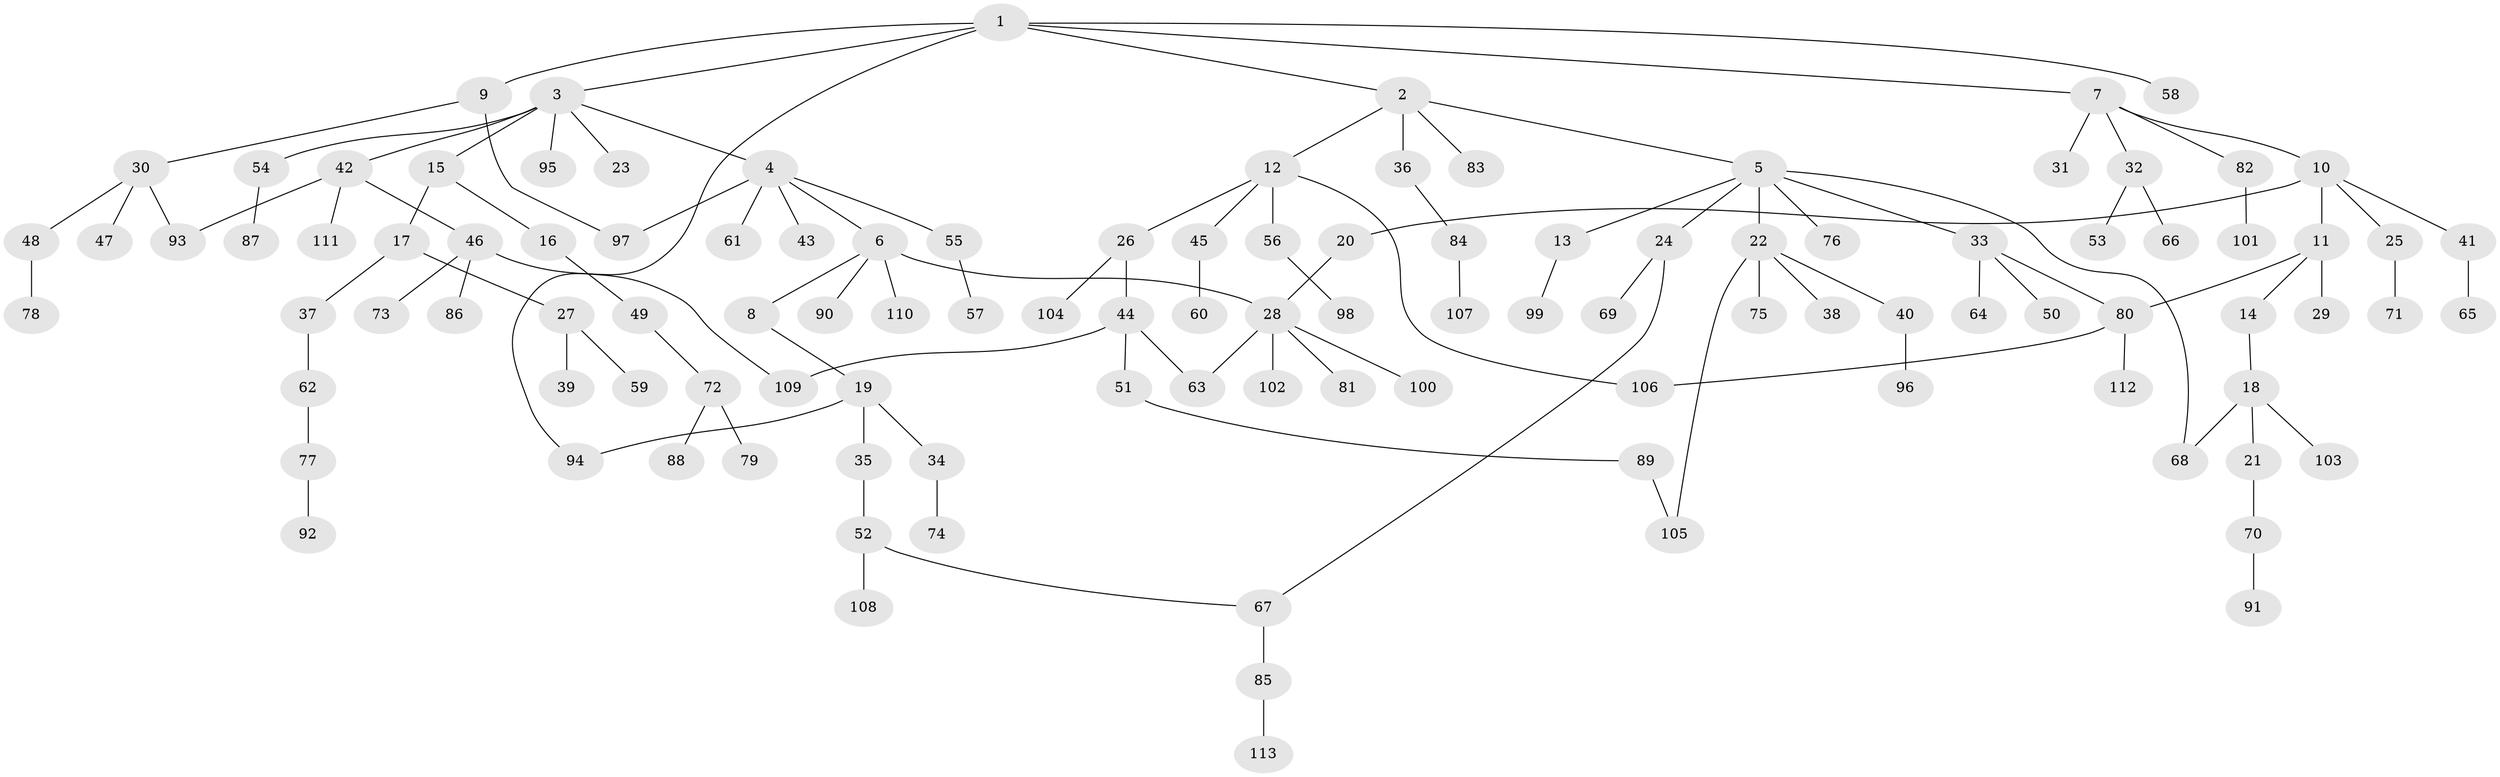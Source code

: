// coarse degree distribution, {18: 0.030303030303030304, 7: 0.030303030303030304, 5: 0.12121212121212122, 2: 0.18181818181818182, 1: 0.6363636363636364}
// Generated by graph-tools (version 1.1) at 2025/17/03/04/25 18:17:08]
// undirected, 113 vertices, 123 edges
graph export_dot {
graph [start="1"]
  node [color=gray90,style=filled];
  1;
  2;
  3;
  4;
  5;
  6;
  7;
  8;
  9;
  10;
  11;
  12;
  13;
  14;
  15;
  16;
  17;
  18;
  19;
  20;
  21;
  22;
  23;
  24;
  25;
  26;
  27;
  28;
  29;
  30;
  31;
  32;
  33;
  34;
  35;
  36;
  37;
  38;
  39;
  40;
  41;
  42;
  43;
  44;
  45;
  46;
  47;
  48;
  49;
  50;
  51;
  52;
  53;
  54;
  55;
  56;
  57;
  58;
  59;
  60;
  61;
  62;
  63;
  64;
  65;
  66;
  67;
  68;
  69;
  70;
  71;
  72;
  73;
  74;
  75;
  76;
  77;
  78;
  79;
  80;
  81;
  82;
  83;
  84;
  85;
  86;
  87;
  88;
  89;
  90;
  91;
  92;
  93;
  94;
  95;
  96;
  97;
  98;
  99;
  100;
  101;
  102;
  103;
  104;
  105;
  106;
  107;
  108;
  109;
  110;
  111;
  112;
  113;
  1 -- 2;
  1 -- 3;
  1 -- 7;
  1 -- 9;
  1 -- 58;
  1 -- 94;
  2 -- 5;
  2 -- 12;
  2 -- 36;
  2 -- 83;
  3 -- 4;
  3 -- 15;
  3 -- 23;
  3 -- 42;
  3 -- 54;
  3 -- 95;
  4 -- 6;
  4 -- 43;
  4 -- 55;
  4 -- 61;
  4 -- 97;
  5 -- 13;
  5 -- 22;
  5 -- 24;
  5 -- 33;
  5 -- 76;
  5 -- 68;
  6 -- 8;
  6 -- 28;
  6 -- 90;
  6 -- 110;
  7 -- 10;
  7 -- 31;
  7 -- 32;
  7 -- 82;
  8 -- 19;
  9 -- 30;
  9 -- 97;
  10 -- 11;
  10 -- 20;
  10 -- 25;
  10 -- 41;
  11 -- 14;
  11 -- 29;
  11 -- 80;
  12 -- 26;
  12 -- 45;
  12 -- 56;
  12 -- 106;
  13 -- 99;
  14 -- 18;
  15 -- 16;
  15 -- 17;
  16 -- 49;
  17 -- 27;
  17 -- 37;
  18 -- 21;
  18 -- 68;
  18 -- 103;
  19 -- 34;
  19 -- 35;
  19 -- 94;
  20 -- 28;
  21 -- 70;
  22 -- 38;
  22 -- 40;
  22 -- 75;
  22 -- 105;
  24 -- 69;
  24 -- 67;
  25 -- 71;
  26 -- 44;
  26 -- 104;
  27 -- 39;
  27 -- 59;
  28 -- 63;
  28 -- 81;
  28 -- 100;
  28 -- 102;
  30 -- 47;
  30 -- 48;
  30 -- 93;
  32 -- 53;
  32 -- 66;
  33 -- 50;
  33 -- 64;
  33 -- 80;
  34 -- 74;
  35 -- 52;
  36 -- 84;
  37 -- 62;
  40 -- 96;
  41 -- 65;
  42 -- 46;
  42 -- 111;
  42 -- 93;
  44 -- 51;
  44 -- 109;
  44 -- 63;
  45 -- 60;
  46 -- 73;
  46 -- 86;
  46 -- 109;
  48 -- 78;
  49 -- 72;
  51 -- 89;
  52 -- 67;
  52 -- 108;
  54 -- 87;
  55 -- 57;
  56 -- 98;
  62 -- 77;
  67 -- 85;
  70 -- 91;
  72 -- 79;
  72 -- 88;
  77 -- 92;
  80 -- 106;
  80 -- 112;
  82 -- 101;
  84 -- 107;
  85 -- 113;
  89 -- 105;
}
